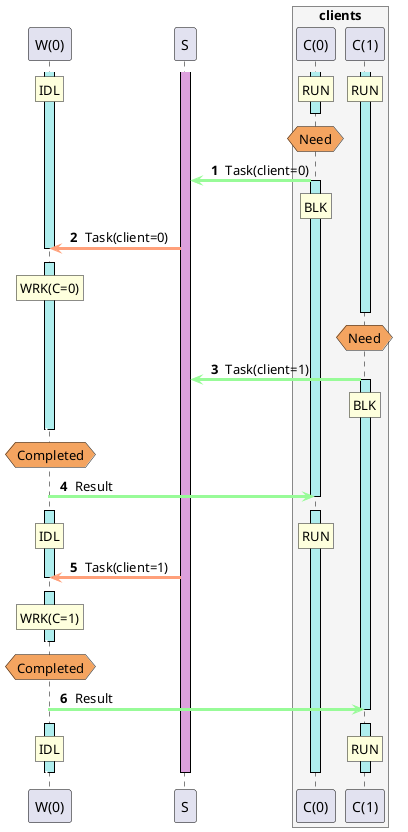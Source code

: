 @startuml
autonumber " <b>#</b> "
skinparam shadowing false
skinparam sequence {
ArrowThickness 3
ActorBorderColor Black
LifeLineBorderColor Black
LifeLineBackgroundColor Black
ParticipantBorderColor Black
}
skinparam ControlBorderColor White
skinparam ControlBackgroundColor White
skinparam BoxPadding 50
participant "W(0)" as A0 order 10100
participant "S" as A1 order 110200
box "clients" #WhiteSmoke
participant "C(0)" as A2 order 210300
participant "C(1)" as A3 order 220400
activate A0 #PaleTurquoise
activate A1 #Plum
activate A2 #PaleTurquoise
activate A3 #PaleTurquoise
rnote over A0 : IDL
/ rnote over A2 : RUN
/ rnote over A3 : RUN
autonumber stop
[<[#White]-- A0
autonumber resume
deactivate A2
hnote over A2 #SandyBrown: Need
A2 -[#PaleGreen]> A1 : Task(client=0)
activate A2 #PaleTurquoise
rnote over A2 : BLK
A1 -[#LightSalmon]> A0 : Task(client=0)
deactivate A0
autonumber stop
[<[#White]-- A0
autonumber resume
activate A0 #PaleTurquoise
rnote over A0 : WRK(C=0)
autonumber stop
[<[#White]-- A0
autonumber resume
deactivate A3
hnote over A3 #SandyBrown: Need
A3 -[#PaleGreen]> A1 : Task(client=1)
activate A3 #PaleTurquoise
rnote over A3 : BLK
autonumber stop
[<[#White]-- A0
autonumber resume
deactivate A0
hnote over A0 #SandyBrown: Completed
A0 -[#PaleGreen]> A2 : Result
deactivate A2
autonumber stop
[<[#White]-- A0
autonumber resume
activate A0 #PaleTurquoise
activate A2 #PaleTurquoise
rnote over A0 : IDL
/ rnote over A2 : RUN
A1 -[#LightSalmon]> A0 : Task(client=1)
deactivate A0
autonumber stop
[<[#White]-- A0
autonumber resume
activate A0 #PaleTurquoise
rnote over A0 : WRK(C=1)
autonumber stop
[<[#White]-- A0
autonumber resume
deactivate A0
hnote over A0 #SandyBrown: Completed
A0 -[#PaleGreen]> A3 : Result
deactivate A3
autonumber stop
[<[#White]-- A0
autonumber resume
activate A3 #PaleTurquoise
activate A0 #PaleTurquoise
rnote over A3 : RUN
/ rnote over A0 : IDL
autonumber stop
[<[#White]-- A0
autonumber resume
deactivate A0
deactivate A1
deactivate A2
deactivate A3
@enduml

